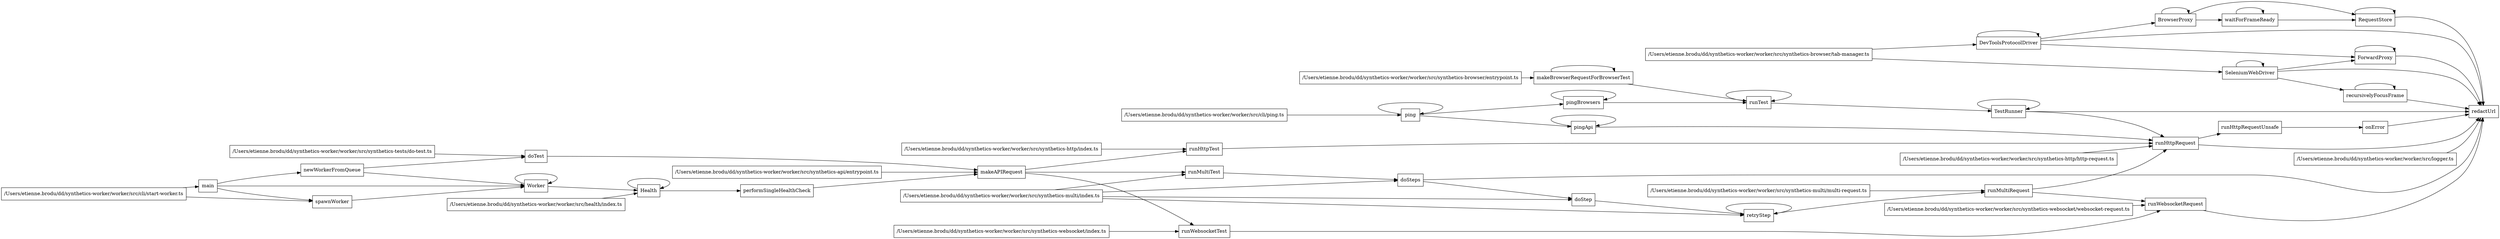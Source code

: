 digraph configDependents {
  rankdir=LR;
  node [shape=box]
  "BrowserProxy" -> "BrowserProxy"
  "DevToolsProtocolDriver" -> "BrowserProxy"
  "DevToolsProtocolDriver" -> "DevToolsProtocolDriver"
  "/Users/etienne.brodu/dd/synthetics-worker/worker/src/synthetics-browser/tab-manager.ts" -> "DevToolsProtocolDriver"
  "ForwardProxy" -> "ForwardProxy"
  "DevToolsProtocolDriver" -> "ForwardProxy"
  "SeleniumWebDriver" -> "ForwardProxy"
  "Health" -> "Health"
  "/Users/etienne.brodu/dd/synthetics-worker/worker/src/health/index.ts" -> "Health"
  "Worker" -> "Health"
  "RequestStore" -> "RequestStore"
  "waitForFrameReady" -> "RequestStore"
  "BrowserProxy" -> "RequestStore"
  "SeleniumWebDriver" -> "SeleniumWebDriver"
  "/Users/etienne.brodu/dd/synthetics-worker/worker/src/synthetics-browser/tab-manager.ts" -> "SeleniumWebDriver"
  "TestRunner" -> "TestRunner"
  "runTest" -> "TestRunner"
  "Worker" -> "Worker"
  "spawnWorker" -> "Worker"
  "main" -> "Worker"
  "newWorkerFromQueue" -> "Worker"
  "doSteps" -> "doStep"
  "/Users/etienne.brodu/dd/synthetics-worker/worker/src/synthetics-multi/index.ts" -> "doStep"
  "runMultiTest" -> "doSteps"
  "/Users/etienne.brodu/dd/synthetics-worker/worker/src/synthetics-multi/index.ts" -> "doSteps"
  "/Users/etienne.brodu/dd/synthetics-worker/worker/src/synthetics-tests/do-test.ts" -> "doTest"
  "newWorkerFromQueue" -> "doTest"
  "/Users/etienne.brodu/dd/synthetics-worker/worker/src/cli/start-worker.ts" -> "main"
  "/Users/etienne.brodu/dd/synthetics-worker/worker/src/synthetics-api/entrypoint.ts" -> "makeAPIRequest"
  "doTest" -> "makeAPIRequest"
  "performSingleHealthCheck" -> "makeAPIRequest"
  "/Users/etienne.brodu/dd/synthetics-worker/worker/src/synthetics-browser/entrypoint.ts" -> "makeBrowserRequestForBrowserTest"
  "makeBrowserRequestForBrowserTest" -> "makeBrowserRequestForBrowserTest"
  "main" -> "newWorkerFromQueue"
  "runHttpRequestUnsafe" -> "onError"
  "Health" -> "performSingleHealthCheck"
  "ping" -> "ping"
  "/Users/etienne.brodu/dd/synthetics-worker/worker/src/cli/ping.ts" -> "ping"
  "pingApi" -> "pingApi"
  "ping" -> "pingApi"
  "pingBrowsers" -> "pingBrowsers"
  "ping" -> "pingBrowsers"
  "SeleniumWebDriver" -> "recursivelyFocusFrame"
  "recursivelyFocusFrame" -> "recursivelyFocusFrame"
  "/Users/etienne.brodu/dd/synthetics-worker/worker/src/logger.ts" -> "redactUrl"
  "runHttpRequest" -> "redactUrl"
  "onError" -> "redactUrl"
  "ForwardProxy" -> "redactUrl"
  "runWebsocketRequest" -> "redactUrl"
  "doSteps" -> "redactUrl"
  "RequestStore" -> "redactUrl"
  "DevToolsProtocolDriver" -> "redactUrl"
  "SeleniumWebDriver" -> "redactUrl"
  "recursivelyFocusFrame" -> "redactUrl"
  "TestRunner" -> "redactUrl"
  "doStep" -> "retryStep"
  "/Users/etienne.brodu/dd/synthetics-worker/worker/src/synthetics-multi/index.ts" -> "retryStep"
  "retryStep" -> "retryStep"
  "/Users/etienne.brodu/dd/synthetics-worker/worker/src/synthetics-http/http-request.ts" -> "runHttpRequest"
  "runHttpTest" -> "runHttpRequest"
  "runMultiRequest" -> "runHttpRequest"
  "TestRunner" -> "runHttpRequest"
  "pingApi" -> "runHttpRequest"
  "runHttpRequest" -> "runHttpRequestUnsafe"
  "/Users/etienne.brodu/dd/synthetics-worker/worker/src/synthetics-http/index.ts" -> "runHttpTest"
  "makeAPIRequest" -> "runHttpTest"
  "/Users/etienne.brodu/dd/synthetics-worker/worker/src/synthetics-multi/multi-request.ts" -> "runMultiRequest"
  "retryStep" -> "runMultiRequest"
  "/Users/etienne.brodu/dd/synthetics-worker/worker/src/synthetics-multi/index.ts" -> "runMultiTest"
  "makeAPIRequest" -> "runMultiTest"
  "runTest" -> "runTest"
  "makeBrowserRequestForBrowserTest" -> "runTest"
  "pingBrowsers" -> "runTest"
  "/Users/etienne.brodu/dd/synthetics-worker/worker/src/synthetics-websocket/websocket-request.ts" -> "runWebsocketRequest"
  "runWebsocketTest" -> "runWebsocketRequest"
  "runMultiRequest" -> "runWebsocketRequest"
  "/Users/etienne.brodu/dd/synthetics-worker/worker/src/synthetics-websocket/index.ts" -> "runWebsocketTest"
  "makeAPIRequest" -> "runWebsocketTest"
  "/Users/etienne.brodu/dd/synthetics-worker/worker/src/cli/start-worker.ts" -> "spawnWorker"
  "main" -> "spawnWorker"
  "waitForFrameReady" -> "waitForFrameReady"
  "BrowserProxy" -> "waitForFrameReady"
}